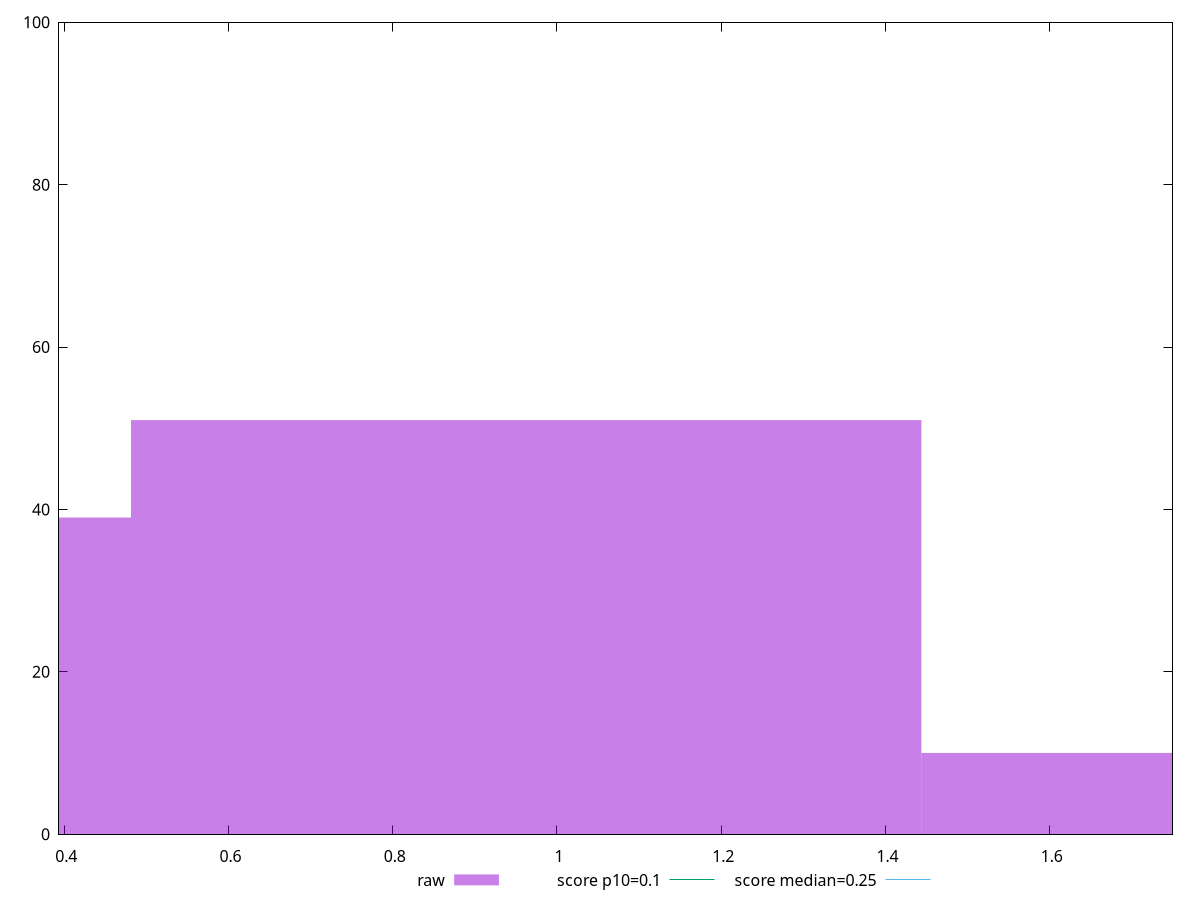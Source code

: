 reset

$raw <<EOF
1.9249981150646818 10
0.9624990575323409 51
0 39
EOF

set key outside below
set boxwidth 0.9624990575323409
set xrange [0.39359130859374997:1.7495150756835938]
set yrange [0:100]
set trange [0:100]
set style fill transparent solid 0.5 noborder

set parametric
set terminal svg size 640, 490 enhanced background rgb 'white'
set output "report_00019_2021-02-10T18-14-37.922Z//cumulative-layout-shift/samples/pages+cached+noadtech/raw/histogram.svg"

plot $raw title "raw" with boxes, \
     0.1,t title "score p10=0.1", \
     0.25,t title "score median=0.25"

reset
